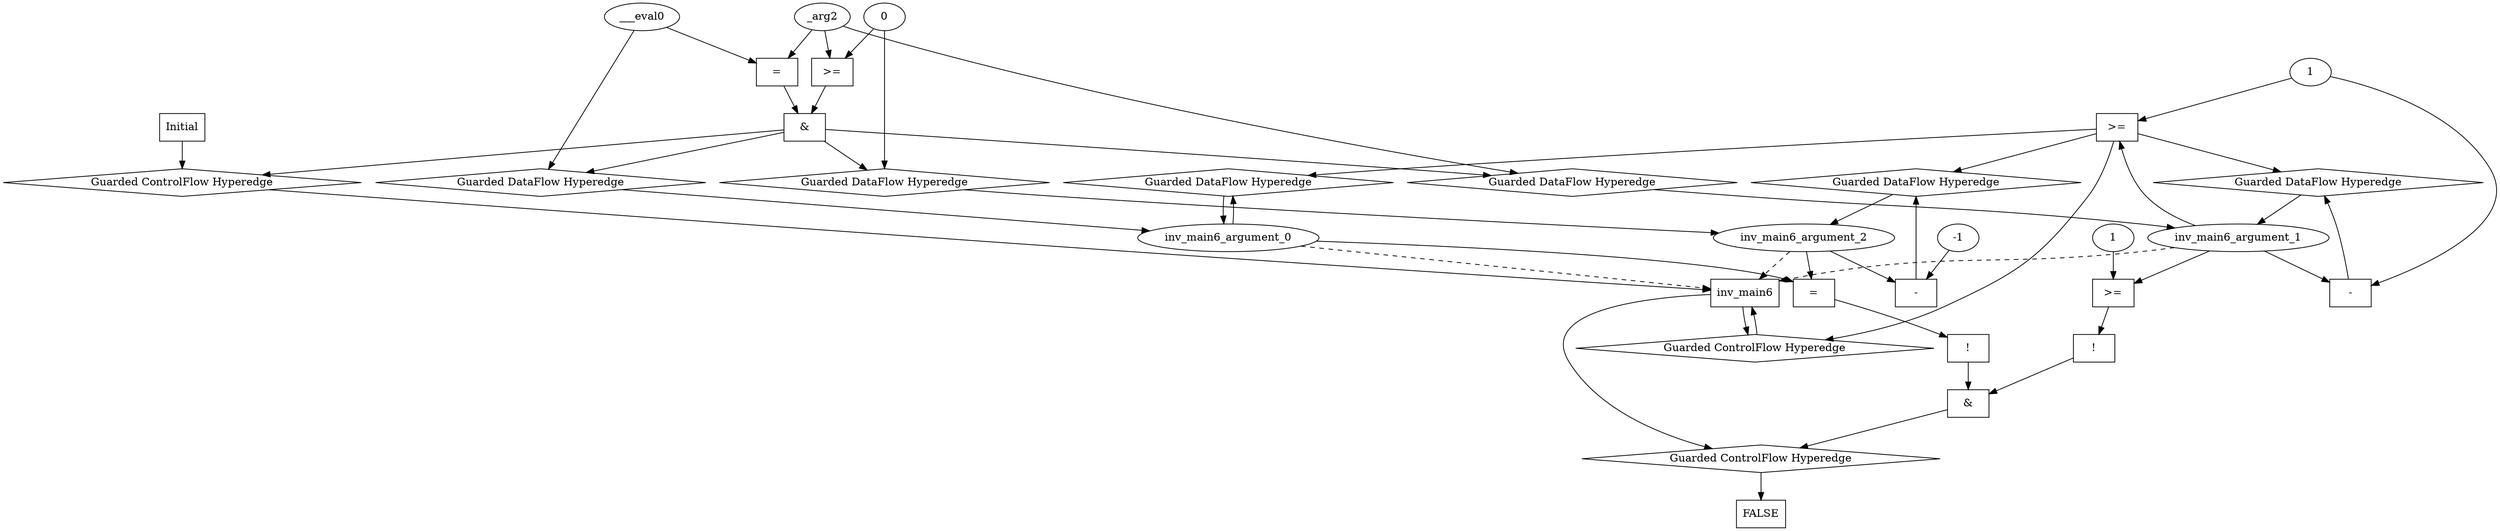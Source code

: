 digraph dag {
inv_main6 [label="inv_main6" shape="rect"];
FALSE [label="FALSE" shape="rect"];
Initial [label="Initial" shape="rect"];
ControlFowHyperEdge_0 [label="Guarded ControlFlow Hyperedge" shape="diamond"];
inv_main6 -> ControlFowHyperEdge_0[label=""]
ControlFowHyperEdge_0 -> inv_main6[label=""]
ControlFowHyperEdge_1 [label="Guarded ControlFlow Hyperedge" shape="diamond"];
Initial -> ControlFowHyperEdge_1[label=""]
ControlFowHyperEdge_1 -> inv_main6[label=""]
ControlFowHyperEdge_2 [label="Guarded ControlFlow Hyperedge" shape="diamond"];
inv_main6 -> ControlFowHyperEdge_2[label=""]
ControlFowHyperEdge_2 -> FALSE[label=""]
inv_main6_argument_0 [label="inv_main6_argument_0" shape="oval"];
inv_main6_argument_0 -> inv_main6[label="" style="dashed"]
inv_main6_argument_1 [label="inv_main6_argument_1" shape="oval"];
inv_main6_argument_1 -> inv_main6[label="" style="dashed"]
inv_main6_argument_2 [label="inv_main6_argument_2" shape="oval"];
inv_main6_argument_2 -> inv_main6[label="" style="dashed"]

xxxinv_main6___inv_main6_0xxxguard_0_node_0 [label=">=" shape="rect"];
inv_main6_argument_1->xxxinv_main6___inv_main6_0xxxguard_0_node_0
xxxinv_main6___inv_main6_0xxxdataFlow_0_node_2->xxxinv_main6___inv_main6_0xxxguard_0_node_0

xxxinv_main6___inv_main6_0xxxguard_0_node_0->ControlFowHyperEdge_0 [label=""];
xxxinv_main6___inv_main6_0xxxdataFlow_0_node_0 [label="-" shape="rect"];
xxxinv_main6___inv_main6_0xxxdataFlow_0_node_2 [label="1"];
inv_main6_argument_1->xxxinv_main6___inv_main6_0xxxdataFlow_0_node_0
xxxinv_main6___inv_main6_0xxxdataFlow_0_node_2->xxxinv_main6___inv_main6_0xxxdataFlow_0_node_0

xxxinv_main6___inv_main6_0xxxdataFlow_0_node_0->DataFowHyperEdge_0_inv_main6_argument_1 [label=""];
xxxinv_main6___inv_main6_0xxxdataFlow1_node_0 [label="-" shape="rect"];
xxxinv_main6___inv_main6_0xxxdataFlow1_node_2 [label="-1"];
inv_main6_argument_2->xxxinv_main6___inv_main6_0xxxdataFlow1_node_0
xxxinv_main6___inv_main6_0xxxdataFlow1_node_2->xxxinv_main6___inv_main6_0xxxdataFlow1_node_0

xxxinv_main6___inv_main6_0xxxdataFlow1_node_0->DataFowHyperEdge_0_inv_main6_argument_2 [label=""];
xxxinv_main6___Initial_1xxx_and [label="&" shape="rect"];
xxxinv_main6___Initial_1xxxguard_0_node_0 [label=">=" shape="rect"];
xxxinv_main6___Initial_1xxxdataFlow1_node_0->xxxinv_main6___Initial_1xxxguard_0_node_0
xxxinv_main6___Initial_1xxxdataFlow2_node_0->xxxinv_main6___Initial_1xxxguard_0_node_0

xxxinv_main6___Initial_1xxxguard_0_node_0->xxxinv_main6___Initial_1xxx_and [label=""];
xxxinv_main6___Initial_1xxxguard1_node_0 [label="=" shape="rect"];
xxxinv_main6___Initial_1xxxdataFlow_0_node_0->xxxinv_main6___Initial_1xxxguard1_node_0
xxxinv_main6___Initial_1xxxdataFlow1_node_0->xxxinv_main6___Initial_1xxxguard1_node_0

xxxinv_main6___Initial_1xxxguard1_node_0->xxxinv_main6___Initial_1xxx_and [label=""];
xxxinv_main6___Initial_1xxx_and->ControlFowHyperEdge_1 [label=""];
xxxinv_main6___Initial_1xxxdataFlow_0_node_0 [label="___eval0"];

xxxinv_main6___Initial_1xxxdataFlow_0_node_0->DataFowHyperEdge_1_inv_main6_argument_0 [label=""];
xxxinv_main6___Initial_1xxxdataFlow1_node_0 [label="_arg2"];

xxxinv_main6___Initial_1xxxdataFlow1_node_0->DataFowHyperEdge_1_inv_main6_argument_1 [label=""];
xxxinv_main6___Initial_1xxxdataFlow2_node_0 [label="0"];

xxxinv_main6___Initial_1xxxdataFlow2_node_0->DataFowHyperEdge_1_inv_main6_argument_2 [label=""];
xxxFALSE___inv_main6_2xxx_and [label="&" shape="rect"];
xxxFALSE___inv_main6_2xxxguard_0_node_0 [label="!" shape="rect"];
xxxFALSE___inv_main6_2xxxguard_0_node_1 [label="=" shape="rect"];
xxxFALSE___inv_main6_2xxxguard_0_node_1->xxxFALSE___inv_main6_2xxxguard_0_node_0
inv_main6_argument_2->xxxFALSE___inv_main6_2xxxguard_0_node_1
inv_main6_argument_0->xxxFALSE___inv_main6_2xxxguard_0_node_1

xxxFALSE___inv_main6_2xxxguard_0_node_0->xxxFALSE___inv_main6_2xxx_and [label=""];
xxxFALSE___inv_main6_2xxxguard1_node_0 [label="!" shape="rect"];
xxxFALSE___inv_main6_2xxxguard1_node_1 [label=">=" shape="rect"];
xxxFALSE___inv_main6_2xxxguard1_node_3 [label="1"];
xxxFALSE___inv_main6_2xxxguard1_node_1->xxxFALSE___inv_main6_2xxxguard1_node_0
inv_main6_argument_1->xxxFALSE___inv_main6_2xxxguard1_node_1
xxxFALSE___inv_main6_2xxxguard1_node_3->xxxFALSE___inv_main6_2xxxguard1_node_1

xxxFALSE___inv_main6_2xxxguard1_node_0->xxxFALSE___inv_main6_2xxx_and [label=""];
xxxFALSE___inv_main6_2xxx_and->ControlFowHyperEdge_2 [label=""];
DataFowHyperEdge_0_inv_main6_argument_0 [label="Guarded DataFlow Hyperedge" shape="diamond"];
DataFowHyperEdge_0_inv_main6_argument_0 -> inv_main6_argument_0[label=""]
xxxinv_main6___inv_main6_0xxxguard_0_node_0 -> DataFowHyperEdge_0_inv_main6_argument_0[label=""]
DataFowHyperEdge_0_inv_main6_argument_1 [label="Guarded DataFlow Hyperedge" shape="diamond"];
DataFowHyperEdge_0_inv_main6_argument_1 -> inv_main6_argument_1[label=""]
xxxinv_main6___inv_main6_0xxxguard_0_node_0 -> DataFowHyperEdge_0_inv_main6_argument_1[label=""]
DataFowHyperEdge_0_inv_main6_argument_2 [label="Guarded DataFlow Hyperedge" shape="diamond"];
DataFowHyperEdge_0_inv_main6_argument_2 -> inv_main6_argument_2[label=""]
xxxinv_main6___inv_main6_0xxxguard_0_node_0 -> DataFowHyperEdge_0_inv_main6_argument_2[label=""]
DataFowHyperEdge_1_inv_main6_argument_0 [label="Guarded DataFlow Hyperedge" shape="diamond"];
DataFowHyperEdge_1_inv_main6_argument_0 -> inv_main6_argument_0[label=""]
xxxinv_main6___Initial_1xxx_and -> DataFowHyperEdge_1_inv_main6_argument_0[label=""]
DataFowHyperEdge_1_inv_main6_argument_1 [label="Guarded DataFlow Hyperedge" shape="diamond"];
DataFowHyperEdge_1_inv_main6_argument_1 -> inv_main6_argument_1[label=""]
xxxinv_main6___Initial_1xxx_and -> DataFowHyperEdge_1_inv_main6_argument_1[label=""]
DataFowHyperEdge_1_inv_main6_argument_2 [label="Guarded DataFlow Hyperedge" shape="diamond"];
DataFowHyperEdge_1_inv_main6_argument_2 -> inv_main6_argument_2[label=""]
xxxinv_main6___Initial_1xxx_and -> DataFowHyperEdge_1_inv_main6_argument_2[label=""]
inv_main6_argument_0 -> DataFowHyperEdge_0_inv_main6_argument_0[label=""]
}
